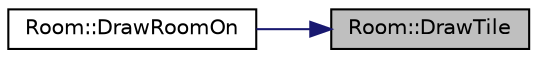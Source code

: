digraph "Room::DrawTile"
{
 // LATEX_PDF_SIZE
  edge [fontname="Helvetica",fontsize="10",labelfontname="Helvetica",labelfontsize="10"];
  node [fontname="Helvetica",fontsize="10",shape=record];
  rankdir="RL";
  Node1 [label="Room::DrawTile",height=0.2,width=0.4,color="black", fillcolor="grey75", style="filled", fontcolor="black",tooltip=" "];
  Node1 -> Node2 [dir="back",color="midnightblue",fontsize="10",style="solid"];
  Node2 [label="Room::DrawRoomOn",height=0.2,width=0.4,color="black", fillcolor="white", style="filled",URL="$classRoom.html#a04ed4955a5049fff264ceee77e13316a",tooltip=" "];
}
